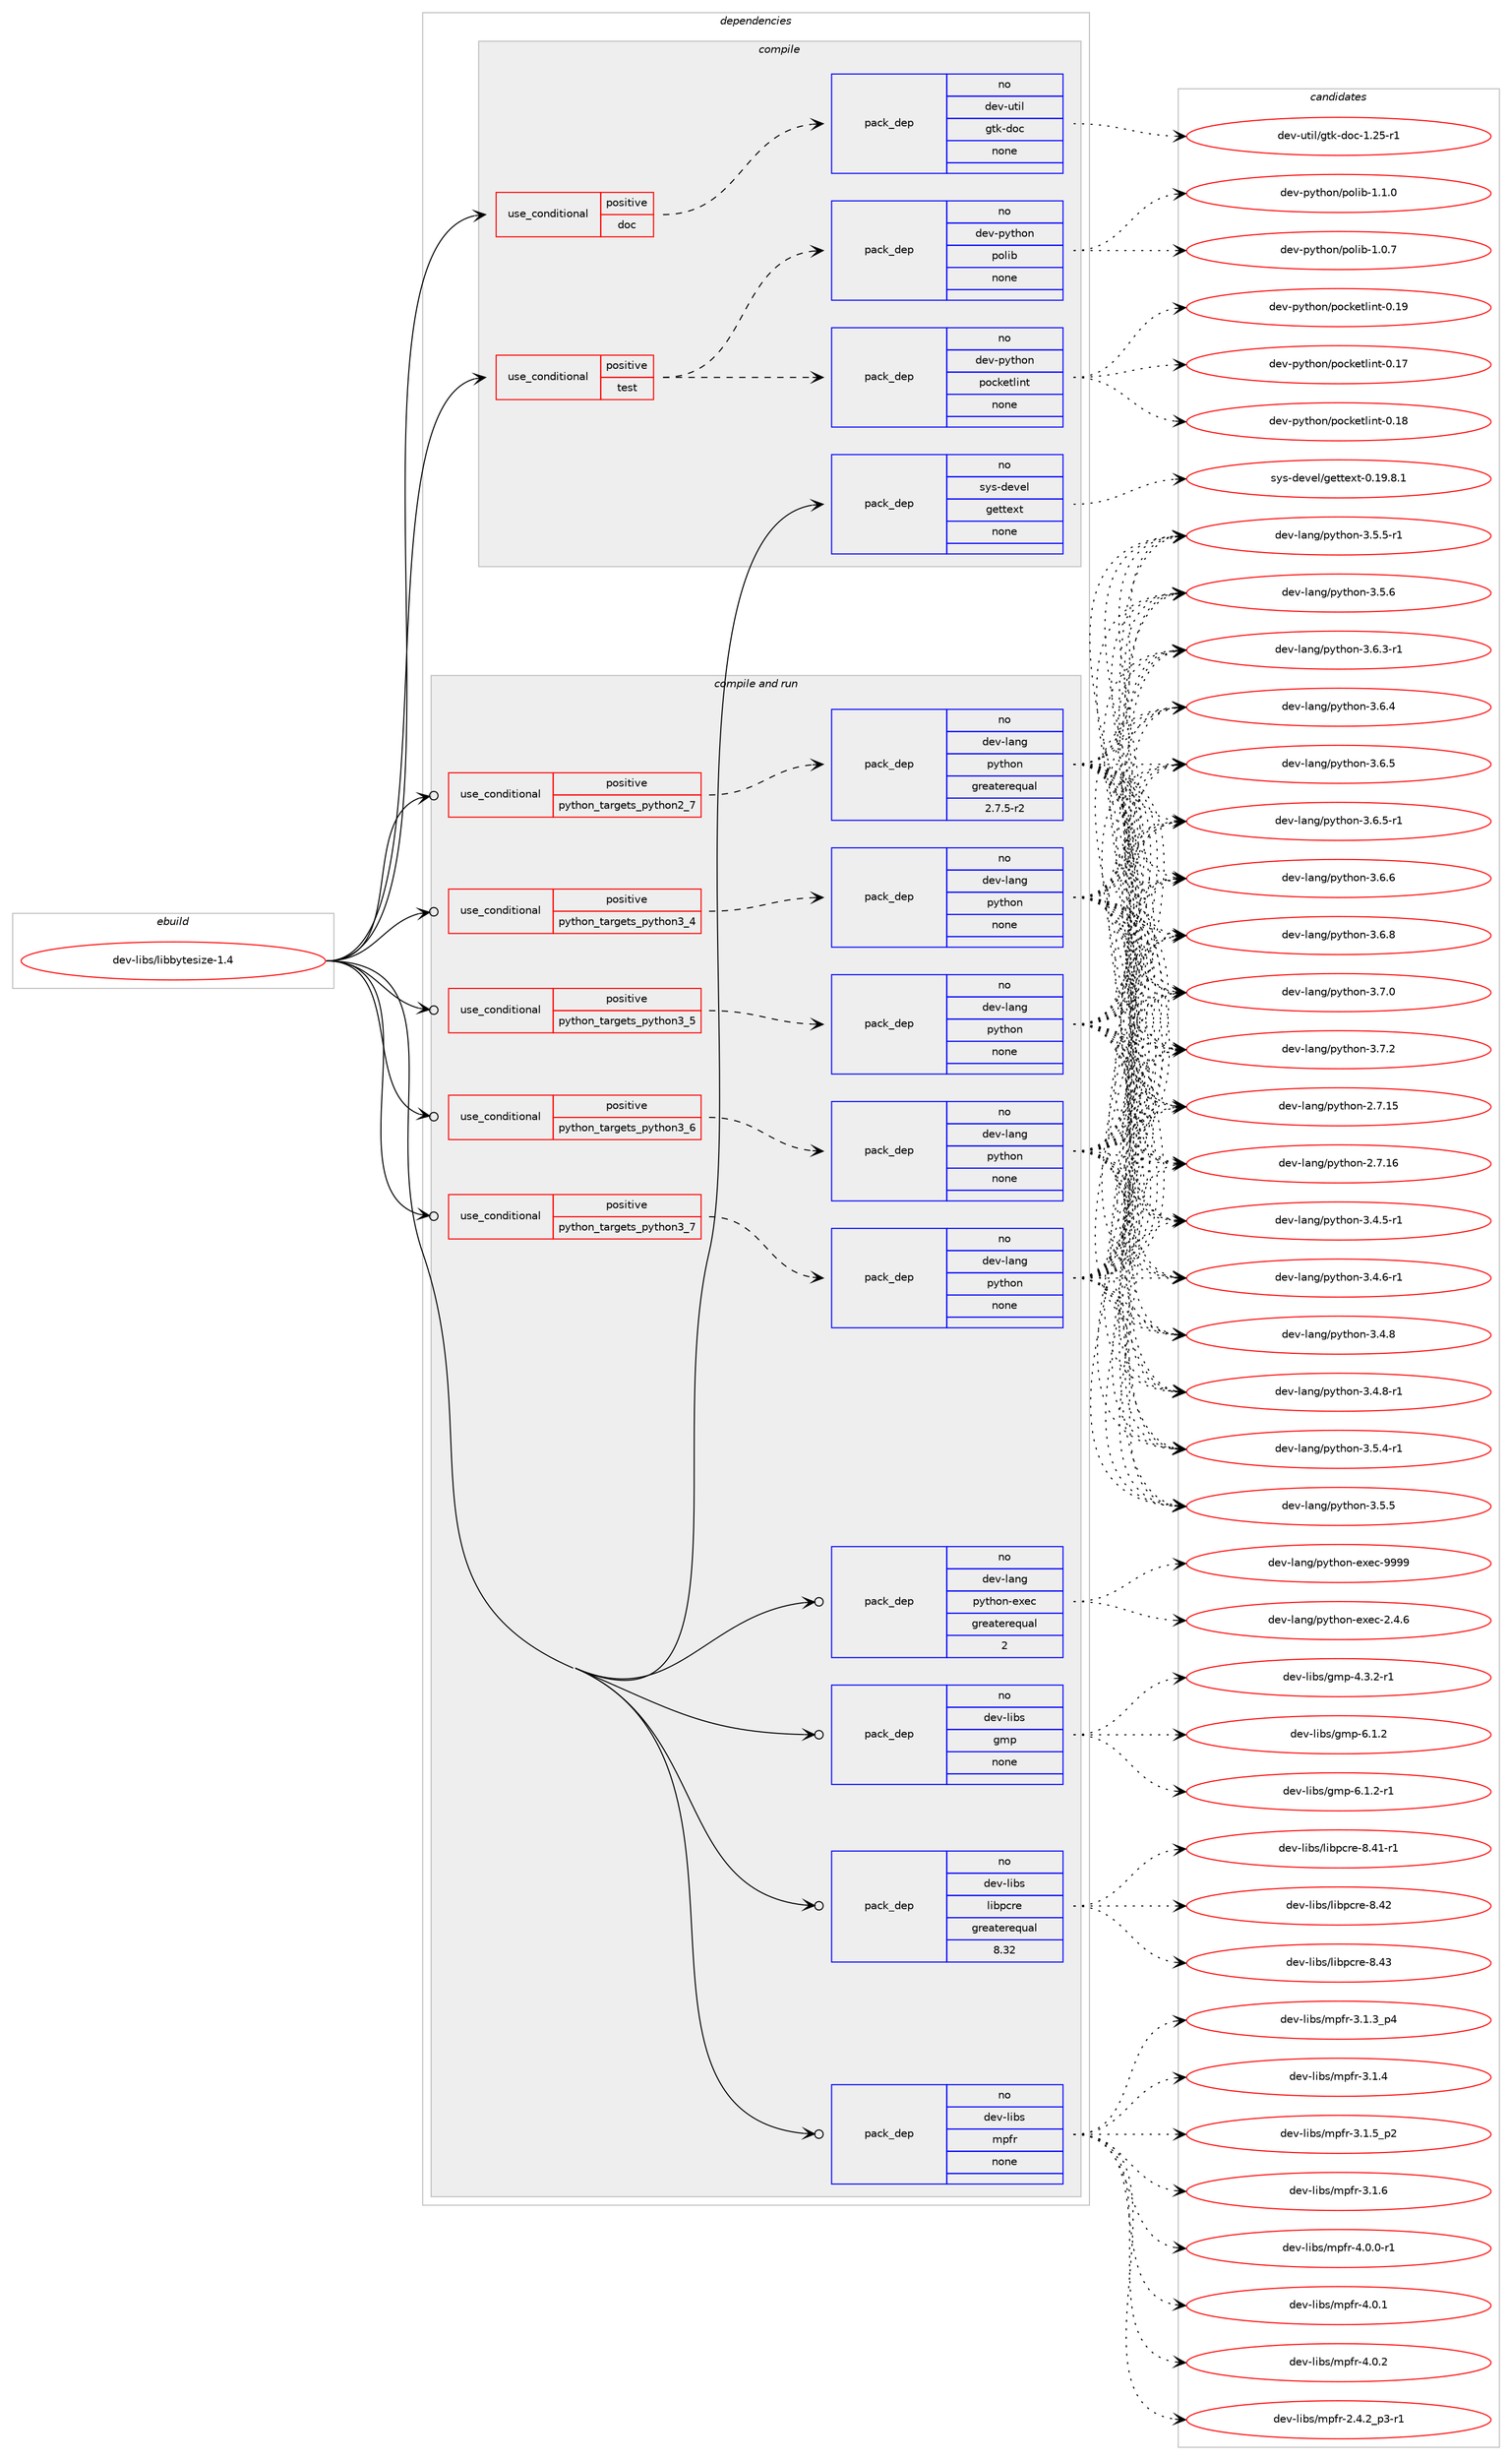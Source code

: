 digraph prolog {

# *************
# Graph options
# *************

newrank=true;
concentrate=true;
compound=true;
graph [rankdir=LR,fontname=Helvetica,fontsize=10,ranksep=1.5];#, ranksep=2.5, nodesep=0.2];
edge  [arrowhead=vee];
node  [fontname=Helvetica,fontsize=10];

# **********
# The ebuild
# **********

subgraph cluster_leftcol {
color=gray;
rank=same;
label=<<i>ebuild</i>>;
id [label="dev-libs/libbytesize-1.4", color=red, width=4, href="../dev-libs/libbytesize-1.4.svg"];
}

# ****************
# The dependencies
# ****************

subgraph cluster_midcol {
color=gray;
label=<<i>dependencies</i>>;
subgraph cluster_compile {
fillcolor="#eeeeee";
style=filled;
label=<<i>compile</i>>;
subgraph cond365844 {
dependency1367023 [label=<<TABLE BORDER="0" CELLBORDER="1" CELLSPACING="0" CELLPADDING="4"><TR><TD ROWSPAN="3" CELLPADDING="10">use_conditional</TD></TR><TR><TD>positive</TD></TR><TR><TD>doc</TD></TR></TABLE>>, shape=none, color=red];
subgraph pack978417 {
dependency1367024 [label=<<TABLE BORDER="0" CELLBORDER="1" CELLSPACING="0" CELLPADDING="4" WIDTH="220"><TR><TD ROWSPAN="6" CELLPADDING="30">pack_dep</TD></TR><TR><TD WIDTH="110">no</TD></TR><TR><TD>dev-util</TD></TR><TR><TD>gtk-doc</TD></TR><TR><TD>none</TD></TR><TR><TD></TD></TR></TABLE>>, shape=none, color=blue];
}
dependency1367023:e -> dependency1367024:w [weight=20,style="dashed",arrowhead="vee"];
}
id:e -> dependency1367023:w [weight=20,style="solid",arrowhead="vee"];
subgraph cond365845 {
dependency1367025 [label=<<TABLE BORDER="0" CELLBORDER="1" CELLSPACING="0" CELLPADDING="4"><TR><TD ROWSPAN="3" CELLPADDING="10">use_conditional</TD></TR><TR><TD>positive</TD></TR><TR><TD>test</TD></TR></TABLE>>, shape=none, color=red];
subgraph pack978418 {
dependency1367026 [label=<<TABLE BORDER="0" CELLBORDER="1" CELLSPACING="0" CELLPADDING="4" WIDTH="220"><TR><TD ROWSPAN="6" CELLPADDING="30">pack_dep</TD></TR><TR><TD WIDTH="110">no</TD></TR><TR><TD>dev-python</TD></TR><TR><TD>pocketlint</TD></TR><TR><TD>none</TD></TR><TR><TD></TD></TR></TABLE>>, shape=none, color=blue];
}
dependency1367025:e -> dependency1367026:w [weight=20,style="dashed",arrowhead="vee"];
subgraph pack978419 {
dependency1367027 [label=<<TABLE BORDER="0" CELLBORDER="1" CELLSPACING="0" CELLPADDING="4" WIDTH="220"><TR><TD ROWSPAN="6" CELLPADDING="30">pack_dep</TD></TR><TR><TD WIDTH="110">no</TD></TR><TR><TD>dev-python</TD></TR><TR><TD>polib</TD></TR><TR><TD>none</TD></TR><TR><TD></TD></TR></TABLE>>, shape=none, color=blue];
}
dependency1367025:e -> dependency1367027:w [weight=20,style="dashed",arrowhead="vee"];
}
id:e -> dependency1367025:w [weight=20,style="solid",arrowhead="vee"];
subgraph pack978420 {
dependency1367028 [label=<<TABLE BORDER="0" CELLBORDER="1" CELLSPACING="0" CELLPADDING="4" WIDTH="220"><TR><TD ROWSPAN="6" CELLPADDING="30">pack_dep</TD></TR><TR><TD WIDTH="110">no</TD></TR><TR><TD>sys-devel</TD></TR><TR><TD>gettext</TD></TR><TR><TD>none</TD></TR><TR><TD></TD></TR></TABLE>>, shape=none, color=blue];
}
id:e -> dependency1367028:w [weight=20,style="solid",arrowhead="vee"];
}
subgraph cluster_compileandrun {
fillcolor="#eeeeee";
style=filled;
label=<<i>compile and run</i>>;
subgraph cond365846 {
dependency1367029 [label=<<TABLE BORDER="0" CELLBORDER="1" CELLSPACING="0" CELLPADDING="4"><TR><TD ROWSPAN="3" CELLPADDING="10">use_conditional</TD></TR><TR><TD>positive</TD></TR><TR><TD>python_targets_python2_7</TD></TR></TABLE>>, shape=none, color=red];
subgraph pack978421 {
dependency1367030 [label=<<TABLE BORDER="0" CELLBORDER="1" CELLSPACING="0" CELLPADDING="4" WIDTH="220"><TR><TD ROWSPAN="6" CELLPADDING="30">pack_dep</TD></TR><TR><TD WIDTH="110">no</TD></TR><TR><TD>dev-lang</TD></TR><TR><TD>python</TD></TR><TR><TD>greaterequal</TD></TR><TR><TD>2.7.5-r2</TD></TR></TABLE>>, shape=none, color=blue];
}
dependency1367029:e -> dependency1367030:w [weight=20,style="dashed",arrowhead="vee"];
}
id:e -> dependency1367029:w [weight=20,style="solid",arrowhead="odotvee"];
subgraph cond365847 {
dependency1367031 [label=<<TABLE BORDER="0" CELLBORDER="1" CELLSPACING="0" CELLPADDING="4"><TR><TD ROWSPAN="3" CELLPADDING="10">use_conditional</TD></TR><TR><TD>positive</TD></TR><TR><TD>python_targets_python3_4</TD></TR></TABLE>>, shape=none, color=red];
subgraph pack978422 {
dependency1367032 [label=<<TABLE BORDER="0" CELLBORDER="1" CELLSPACING="0" CELLPADDING="4" WIDTH="220"><TR><TD ROWSPAN="6" CELLPADDING="30">pack_dep</TD></TR><TR><TD WIDTH="110">no</TD></TR><TR><TD>dev-lang</TD></TR><TR><TD>python</TD></TR><TR><TD>none</TD></TR><TR><TD></TD></TR></TABLE>>, shape=none, color=blue];
}
dependency1367031:e -> dependency1367032:w [weight=20,style="dashed",arrowhead="vee"];
}
id:e -> dependency1367031:w [weight=20,style="solid",arrowhead="odotvee"];
subgraph cond365848 {
dependency1367033 [label=<<TABLE BORDER="0" CELLBORDER="1" CELLSPACING="0" CELLPADDING="4"><TR><TD ROWSPAN="3" CELLPADDING="10">use_conditional</TD></TR><TR><TD>positive</TD></TR><TR><TD>python_targets_python3_5</TD></TR></TABLE>>, shape=none, color=red];
subgraph pack978423 {
dependency1367034 [label=<<TABLE BORDER="0" CELLBORDER="1" CELLSPACING="0" CELLPADDING="4" WIDTH="220"><TR><TD ROWSPAN="6" CELLPADDING="30">pack_dep</TD></TR><TR><TD WIDTH="110">no</TD></TR><TR><TD>dev-lang</TD></TR><TR><TD>python</TD></TR><TR><TD>none</TD></TR><TR><TD></TD></TR></TABLE>>, shape=none, color=blue];
}
dependency1367033:e -> dependency1367034:w [weight=20,style="dashed",arrowhead="vee"];
}
id:e -> dependency1367033:w [weight=20,style="solid",arrowhead="odotvee"];
subgraph cond365849 {
dependency1367035 [label=<<TABLE BORDER="0" CELLBORDER="1" CELLSPACING="0" CELLPADDING="4"><TR><TD ROWSPAN="3" CELLPADDING="10">use_conditional</TD></TR><TR><TD>positive</TD></TR><TR><TD>python_targets_python3_6</TD></TR></TABLE>>, shape=none, color=red];
subgraph pack978424 {
dependency1367036 [label=<<TABLE BORDER="0" CELLBORDER="1" CELLSPACING="0" CELLPADDING="4" WIDTH="220"><TR><TD ROWSPAN="6" CELLPADDING="30">pack_dep</TD></TR><TR><TD WIDTH="110">no</TD></TR><TR><TD>dev-lang</TD></TR><TR><TD>python</TD></TR><TR><TD>none</TD></TR><TR><TD></TD></TR></TABLE>>, shape=none, color=blue];
}
dependency1367035:e -> dependency1367036:w [weight=20,style="dashed",arrowhead="vee"];
}
id:e -> dependency1367035:w [weight=20,style="solid",arrowhead="odotvee"];
subgraph cond365850 {
dependency1367037 [label=<<TABLE BORDER="0" CELLBORDER="1" CELLSPACING="0" CELLPADDING="4"><TR><TD ROWSPAN="3" CELLPADDING="10">use_conditional</TD></TR><TR><TD>positive</TD></TR><TR><TD>python_targets_python3_7</TD></TR></TABLE>>, shape=none, color=red];
subgraph pack978425 {
dependency1367038 [label=<<TABLE BORDER="0" CELLBORDER="1" CELLSPACING="0" CELLPADDING="4" WIDTH="220"><TR><TD ROWSPAN="6" CELLPADDING="30">pack_dep</TD></TR><TR><TD WIDTH="110">no</TD></TR><TR><TD>dev-lang</TD></TR><TR><TD>python</TD></TR><TR><TD>none</TD></TR><TR><TD></TD></TR></TABLE>>, shape=none, color=blue];
}
dependency1367037:e -> dependency1367038:w [weight=20,style="dashed",arrowhead="vee"];
}
id:e -> dependency1367037:w [weight=20,style="solid",arrowhead="odotvee"];
subgraph pack978426 {
dependency1367039 [label=<<TABLE BORDER="0" CELLBORDER="1" CELLSPACING="0" CELLPADDING="4" WIDTH="220"><TR><TD ROWSPAN="6" CELLPADDING="30">pack_dep</TD></TR><TR><TD WIDTH="110">no</TD></TR><TR><TD>dev-lang</TD></TR><TR><TD>python-exec</TD></TR><TR><TD>greaterequal</TD></TR><TR><TD>2</TD></TR></TABLE>>, shape=none, color=blue];
}
id:e -> dependency1367039:w [weight=20,style="solid",arrowhead="odotvee"];
subgraph pack978427 {
dependency1367040 [label=<<TABLE BORDER="0" CELLBORDER="1" CELLSPACING="0" CELLPADDING="4" WIDTH="220"><TR><TD ROWSPAN="6" CELLPADDING="30">pack_dep</TD></TR><TR><TD WIDTH="110">no</TD></TR><TR><TD>dev-libs</TD></TR><TR><TD>gmp</TD></TR><TR><TD>none</TD></TR><TR><TD></TD></TR></TABLE>>, shape=none, color=blue];
}
id:e -> dependency1367040:w [weight=20,style="solid",arrowhead="odotvee"];
subgraph pack978428 {
dependency1367041 [label=<<TABLE BORDER="0" CELLBORDER="1" CELLSPACING="0" CELLPADDING="4" WIDTH="220"><TR><TD ROWSPAN="6" CELLPADDING="30">pack_dep</TD></TR><TR><TD WIDTH="110">no</TD></TR><TR><TD>dev-libs</TD></TR><TR><TD>libpcre</TD></TR><TR><TD>greaterequal</TD></TR><TR><TD>8.32</TD></TR></TABLE>>, shape=none, color=blue];
}
id:e -> dependency1367041:w [weight=20,style="solid",arrowhead="odotvee"];
subgraph pack978429 {
dependency1367042 [label=<<TABLE BORDER="0" CELLBORDER="1" CELLSPACING="0" CELLPADDING="4" WIDTH="220"><TR><TD ROWSPAN="6" CELLPADDING="30">pack_dep</TD></TR><TR><TD WIDTH="110">no</TD></TR><TR><TD>dev-libs</TD></TR><TR><TD>mpfr</TD></TR><TR><TD>none</TD></TR><TR><TD></TD></TR></TABLE>>, shape=none, color=blue];
}
id:e -> dependency1367042:w [weight=20,style="solid",arrowhead="odotvee"];
}
subgraph cluster_run {
fillcolor="#eeeeee";
style=filled;
label=<<i>run</i>>;
}
}

# **************
# The candidates
# **************

subgraph cluster_choices {
rank=same;
color=gray;
label=<<i>candidates</i>>;

subgraph choice978417 {
color=black;
nodesep=1;
choice1001011184511711610510847103116107451001119945494650534511449 [label="dev-util/gtk-doc-1.25-r1", color=red, width=4,href="../dev-util/gtk-doc-1.25-r1.svg"];
dependency1367024:e -> choice1001011184511711610510847103116107451001119945494650534511449:w [style=dotted,weight="100"];
}
subgraph choice978418 {
color=black;
nodesep=1;
choice1001011184511212111610411111047112111991071011161081051101164548464955 [label="dev-python/pocketlint-0.17", color=red, width=4,href="../dev-python/pocketlint-0.17.svg"];
choice1001011184511212111610411111047112111991071011161081051101164548464956 [label="dev-python/pocketlint-0.18", color=red, width=4,href="../dev-python/pocketlint-0.18.svg"];
choice1001011184511212111610411111047112111991071011161081051101164548464957 [label="dev-python/pocketlint-0.19", color=red, width=4,href="../dev-python/pocketlint-0.19.svg"];
dependency1367026:e -> choice1001011184511212111610411111047112111991071011161081051101164548464955:w [style=dotted,weight="100"];
dependency1367026:e -> choice1001011184511212111610411111047112111991071011161081051101164548464956:w [style=dotted,weight="100"];
dependency1367026:e -> choice1001011184511212111610411111047112111991071011161081051101164548464957:w [style=dotted,weight="100"];
}
subgraph choice978419 {
color=black;
nodesep=1;
choice100101118451121211161041111104711211110810598454946484655 [label="dev-python/polib-1.0.7", color=red, width=4,href="../dev-python/polib-1.0.7.svg"];
choice100101118451121211161041111104711211110810598454946494648 [label="dev-python/polib-1.1.0", color=red, width=4,href="../dev-python/polib-1.1.0.svg"];
dependency1367027:e -> choice100101118451121211161041111104711211110810598454946484655:w [style=dotted,weight="100"];
dependency1367027:e -> choice100101118451121211161041111104711211110810598454946494648:w [style=dotted,weight="100"];
}
subgraph choice978420 {
color=black;
nodesep=1;
choice1151211154510010111810110847103101116116101120116454846495746564649 [label="sys-devel/gettext-0.19.8.1", color=red, width=4,href="../sys-devel/gettext-0.19.8.1.svg"];
dependency1367028:e -> choice1151211154510010111810110847103101116116101120116454846495746564649:w [style=dotted,weight="100"];
}
subgraph choice978421 {
color=black;
nodesep=1;
choice10010111845108971101034711212111610411111045504655464953 [label="dev-lang/python-2.7.15", color=red, width=4,href="../dev-lang/python-2.7.15.svg"];
choice10010111845108971101034711212111610411111045504655464954 [label="dev-lang/python-2.7.16", color=red, width=4,href="../dev-lang/python-2.7.16.svg"];
choice1001011184510897110103471121211161041111104551465246534511449 [label="dev-lang/python-3.4.5-r1", color=red, width=4,href="../dev-lang/python-3.4.5-r1.svg"];
choice1001011184510897110103471121211161041111104551465246544511449 [label="dev-lang/python-3.4.6-r1", color=red, width=4,href="../dev-lang/python-3.4.6-r1.svg"];
choice100101118451089711010347112121116104111110455146524656 [label="dev-lang/python-3.4.8", color=red, width=4,href="../dev-lang/python-3.4.8.svg"];
choice1001011184510897110103471121211161041111104551465246564511449 [label="dev-lang/python-3.4.8-r1", color=red, width=4,href="../dev-lang/python-3.4.8-r1.svg"];
choice1001011184510897110103471121211161041111104551465346524511449 [label="dev-lang/python-3.5.4-r1", color=red, width=4,href="../dev-lang/python-3.5.4-r1.svg"];
choice100101118451089711010347112121116104111110455146534653 [label="dev-lang/python-3.5.5", color=red, width=4,href="../dev-lang/python-3.5.5.svg"];
choice1001011184510897110103471121211161041111104551465346534511449 [label="dev-lang/python-3.5.5-r1", color=red, width=4,href="../dev-lang/python-3.5.5-r1.svg"];
choice100101118451089711010347112121116104111110455146534654 [label="dev-lang/python-3.5.6", color=red, width=4,href="../dev-lang/python-3.5.6.svg"];
choice1001011184510897110103471121211161041111104551465446514511449 [label="dev-lang/python-3.6.3-r1", color=red, width=4,href="../dev-lang/python-3.6.3-r1.svg"];
choice100101118451089711010347112121116104111110455146544652 [label="dev-lang/python-3.6.4", color=red, width=4,href="../dev-lang/python-3.6.4.svg"];
choice100101118451089711010347112121116104111110455146544653 [label="dev-lang/python-3.6.5", color=red, width=4,href="../dev-lang/python-3.6.5.svg"];
choice1001011184510897110103471121211161041111104551465446534511449 [label="dev-lang/python-3.6.5-r1", color=red, width=4,href="../dev-lang/python-3.6.5-r1.svg"];
choice100101118451089711010347112121116104111110455146544654 [label="dev-lang/python-3.6.6", color=red, width=4,href="../dev-lang/python-3.6.6.svg"];
choice100101118451089711010347112121116104111110455146544656 [label="dev-lang/python-3.6.8", color=red, width=4,href="../dev-lang/python-3.6.8.svg"];
choice100101118451089711010347112121116104111110455146554648 [label="dev-lang/python-3.7.0", color=red, width=4,href="../dev-lang/python-3.7.0.svg"];
choice100101118451089711010347112121116104111110455146554650 [label="dev-lang/python-3.7.2", color=red, width=4,href="../dev-lang/python-3.7.2.svg"];
dependency1367030:e -> choice10010111845108971101034711212111610411111045504655464953:w [style=dotted,weight="100"];
dependency1367030:e -> choice10010111845108971101034711212111610411111045504655464954:w [style=dotted,weight="100"];
dependency1367030:e -> choice1001011184510897110103471121211161041111104551465246534511449:w [style=dotted,weight="100"];
dependency1367030:e -> choice1001011184510897110103471121211161041111104551465246544511449:w [style=dotted,weight="100"];
dependency1367030:e -> choice100101118451089711010347112121116104111110455146524656:w [style=dotted,weight="100"];
dependency1367030:e -> choice1001011184510897110103471121211161041111104551465246564511449:w [style=dotted,weight="100"];
dependency1367030:e -> choice1001011184510897110103471121211161041111104551465346524511449:w [style=dotted,weight="100"];
dependency1367030:e -> choice100101118451089711010347112121116104111110455146534653:w [style=dotted,weight="100"];
dependency1367030:e -> choice1001011184510897110103471121211161041111104551465346534511449:w [style=dotted,weight="100"];
dependency1367030:e -> choice100101118451089711010347112121116104111110455146534654:w [style=dotted,weight="100"];
dependency1367030:e -> choice1001011184510897110103471121211161041111104551465446514511449:w [style=dotted,weight="100"];
dependency1367030:e -> choice100101118451089711010347112121116104111110455146544652:w [style=dotted,weight="100"];
dependency1367030:e -> choice100101118451089711010347112121116104111110455146544653:w [style=dotted,weight="100"];
dependency1367030:e -> choice1001011184510897110103471121211161041111104551465446534511449:w [style=dotted,weight="100"];
dependency1367030:e -> choice100101118451089711010347112121116104111110455146544654:w [style=dotted,weight="100"];
dependency1367030:e -> choice100101118451089711010347112121116104111110455146544656:w [style=dotted,weight="100"];
dependency1367030:e -> choice100101118451089711010347112121116104111110455146554648:w [style=dotted,weight="100"];
dependency1367030:e -> choice100101118451089711010347112121116104111110455146554650:w [style=dotted,weight="100"];
}
subgraph choice978422 {
color=black;
nodesep=1;
choice10010111845108971101034711212111610411111045504655464953 [label="dev-lang/python-2.7.15", color=red, width=4,href="../dev-lang/python-2.7.15.svg"];
choice10010111845108971101034711212111610411111045504655464954 [label="dev-lang/python-2.7.16", color=red, width=4,href="../dev-lang/python-2.7.16.svg"];
choice1001011184510897110103471121211161041111104551465246534511449 [label="dev-lang/python-3.4.5-r1", color=red, width=4,href="../dev-lang/python-3.4.5-r1.svg"];
choice1001011184510897110103471121211161041111104551465246544511449 [label="dev-lang/python-3.4.6-r1", color=red, width=4,href="../dev-lang/python-3.4.6-r1.svg"];
choice100101118451089711010347112121116104111110455146524656 [label="dev-lang/python-3.4.8", color=red, width=4,href="../dev-lang/python-3.4.8.svg"];
choice1001011184510897110103471121211161041111104551465246564511449 [label="dev-lang/python-3.4.8-r1", color=red, width=4,href="../dev-lang/python-3.4.8-r1.svg"];
choice1001011184510897110103471121211161041111104551465346524511449 [label="dev-lang/python-3.5.4-r1", color=red, width=4,href="../dev-lang/python-3.5.4-r1.svg"];
choice100101118451089711010347112121116104111110455146534653 [label="dev-lang/python-3.5.5", color=red, width=4,href="../dev-lang/python-3.5.5.svg"];
choice1001011184510897110103471121211161041111104551465346534511449 [label="dev-lang/python-3.5.5-r1", color=red, width=4,href="../dev-lang/python-3.5.5-r1.svg"];
choice100101118451089711010347112121116104111110455146534654 [label="dev-lang/python-3.5.6", color=red, width=4,href="../dev-lang/python-3.5.6.svg"];
choice1001011184510897110103471121211161041111104551465446514511449 [label="dev-lang/python-3.6.3-r1", color=red, width=4,href="../dev-lang/python-3.6.3-r1.svg"];
choice100101118451089711010347112121116104111110455146544652 [label="dev-lang/python-3.6.4", color=red, width=4,href="../dev-lang/python-3.6.4.svg"];
choice100101118451089711010347112121116104111110455146544653 [label="dev-lang/python-3.6.5", color=red, width=4,href="../dev-lang/python-3.6.5.svg"];
choice1001011184510897110103471121211161041111104551465446534511449 [label="dev-lang/python-3.6.5-r1", color=red, width=4,href="../dev-lang/python-3.6.5-r1.svg"];
choice100101118451089711010347112121116104111110455146544654 [label="dev-lang/python-3.6.6", color=red, width=4,href="../dev-lang/python-3.6.6.svg"];
choice100101118451089711010347112121116104111110455146544656 [label="dev-lang/python-3.6.8", color=red, width=4,href="../dev-lang/python-3.6.8.svg"];
choice100101118451089711010347112121116104111110455146554648 [label="dev-lang/python-3.7.0", color=red, width=4,href="../dev-lang/python-3.7.0.svg"];
choice100101118451089711010347112121116104111110455146554650 [label="dev-lang/python-3.7.2", color=red, width=4,href="../dev-lang/python-3.7.2.svg"];
dependency1367032:e -> choice10010111845108971101034711212111610411111045504655464953:w [style=dotted,weight="100"];
dependency1367032:e -> choice10010111845108971101034711212111610411111045504655464954:w [style=dotted,weight="100"];
dependency1367032:e -> choice1001011184510897110103471121211161041111104551465246534511449:w [style=dotted,weight="100"];
dependency1367032:e -> choice1001011184510897110103471121211161041111104551465246544511449:w [style=dotted,weight="100"];
dependency1367032:e -> choice100101118451089711010347112121116104111110455146524656:w [style=dotted,weight="100"];
dependency1367032:e -> choice1001011184510897110103471121211161041111104551465246564511449:w [style=dotted,weight="100"];
dependency1367032:e -> choice1001011184510897110103471121211161041111104551465346524511449:w [style=dotted,weight="100"];
dependency1367032:e -> choice100101118451089711010347112121116104111110455146534653:w [style=dotted,weight="100"];
dependency1367032:e -> choice1001011184510897110103471121211161041111104551465346534511449:w [style=dotted,weight="100"];
dependency1367032:e -> choice100101118451089711010347112121116104111110455146534654:w [style=dotted,weight="100"];
dependency1367032:e -> choice1001011184510897110103471121211161041111104551465446514511449:w [style=dotted,weight="100"];
dependency1367032:e -> choice100101118451089711010347112121116104111110455146544652:w [style=dotted,weight="100"];
dependency1367032:e -> choice100101118451089711010347112121116104111110455146544653:w [style=dotted,weight="100"];
dependency1367032:e -> choice1001011184510897110103471121211161041111104551465446534511449:w [style=dotted,weight="100"];
dependency1367032:e -> choice100101118451089711010347112121116104111110455146544654:w [style=dotted,weight="100"];
dependency1367032:e -> choice100101118451089711010347112121116104111110455146544656:w [style=dotted,weight="100"];
dependency1367032:e -> choice100101118451089711010347112121116104111110455146554648:w [style=dotted,weight="100"];
dependency1367032:e -> choice100101118451089711010347112121116104111110455146554650:w [style=dotted,weight="100"];
}
subgraph choice978423 {
color=black;
nodesep=1;
choice10010111845108971101034711212111610411111045504655464953 [label="dev-lang/python-2.7.15", color=red, width=4,href="../dev-lang/python-2.7.15.svg"];
choice10010111845108971101034711212111610411111045504655464954 [label="dev-lang/python-2.7.16", color=red, width=4,href="../dev-lang/python-2.7.16.svg"];
choice1001011184510897110103471121211161041111104551465246534511449 [label="dev-lang/python-3.4.5-r1", color=red, width=4,href="../dev-lang/python-3.4.5-r1.svg"];
choice1001011184510897110103471121211161041111104551465246544511449 [label="dev-lang/python-3.4.6-r1", color=red, width=4,href="../dev-lang/python-3.4.6-r1.svg"];
choice100101118451089711010347112121116104111110455146524656 [label="dev-lang/python-3.4.8", color=red, width=4,href="../dev-lang/python-3.4.8.svg"];
choice1001011184510897110103471121211161041111104551465246564511449 [label="dev-lang/python-3.4.8-r1", color=red, width=4,href="../dev-lang/python-3.4.8-r1.svg"];
choice1001011184510897110103471121211161041111104551465346524511449 [label="dev-lang/python-3.5.4-r1", color=red, width=4,href="../dev-lang/python-3.5.4-r1.svg"];
choice100101118451089711010347112121116104111110455146534653 [label="dev-lang/python-3.5.5", color=red, width=4,href="../dev-lang/python-3.5.5.svg"];
choice1001011184510897110103471121211161041111104551465346534511449 [label="dev-lang/python-3.5.5-r1", color=red, width=4,href="../dev-lang/python-3.5.5-r1.svg"];
choice100101118451089711010347112121116104111110455146534654 [label="dev-lang/python-3.5.6", color=red, width=4,href="../dev-lang/python-3.5.6.svg"];
choice1001011184510897110103471121211161041111104551465446514511449 [label="dev-lang/python-3.6.3-r1", color=red, width=4,href="../dev-lang/python-3.6.3-r1.svg"];
choice100101118451089711010347112121116104111110455146544652 [label="dev-lang/python-3.6.4", color=red, width=4,href="../dev-lang/python-3.6.4.svg"];
choice100101118451089711010347112121116104111110455146544653 [label="dev-lang/python-3.6.5", color=red, width=4,href="../dev-lang/python-3.6.5.svg"];
choice1001011184510897110103471121211161041111104551465446534511449 [label="dev-lang/python-3.6.5-r1", color=red, width=4,href="../dev-lang/python-3.6.5-r1.svg"];
choice100101118451089711010347112121116104111110455146544654 [label="dev-lang/python-3.6.6", color=red, width=4,href="../dev-lang/python-3.6.6.svg"];
choice100101118451089711010347112121116104111110455146544656 [label="dev-lang/python-3.6.8", color=red, width=4,href="../dev-lang/python-3.6.8.svg"];
choice100101118451089711010347112121116104111110455146554648 [label="dev-lang/python-3.7.0", color=red, width=4,href="../dev-lang/python-3.7.0.svg"];
choice100101118451089711010347112121116104111110455146554650 [label="dev-lang/python-3.7.2", color=red, width=4,href="../dev-lang/python-3.7.2.svg"];
dependency1367034:e -> choice10010111845108971101034711212111610411111045504655464953:w [style=dotted,weight="100"];
dependency1367034:e -> choice10010111845108971101034711212111610411111045504655464954:w [style=dotted,weight="100"];
dependency1367034:e -> choice1001011184510897110103471121211161041111104551465246534511449:w [style=dotted,weight="100"];
dependency1367034:e -> choice1001011184510897110103471121211161041111104551465246544511449:w [style=dotted,weight="100"];
dependency1367034:e -> choice100101118451089711010347112121116104111110455146524656:w [style=dotted,weight="100"];
dependency1367034:e -> choice1001011184510897110103471121211161041111104551465246564511449:w [style=dotted,weight="100"];
dependency1367034:e -> choice1001011184510897110103471121211161041111104551465346524511449:w [style=dotted,weight="100"];
dependency1367034:e -> choice100101118451089711010347112121116104111110455146534653:w [style=dotted,weight="100"];
dependency1367034:e -> choice1001011184510897110103471121211161041111104551465346534511449:w [style=dotted,weight="100"];
dependency1367034:e -> choice100101118451089711010347112121116104111110455146534654:w [style=dotted,weight="100"];
dependency1367034:e -> choice1001011184510897110103471121211161041111104551465446514511449:w [style=dotted,weight="100"];
dependency1367034:e -> choice100101118451089711010347112121116104111110455146544652:w [style=dotted,weight="100"];
dependency1367034:e -> choice100101118451089711010347112121116104111110455146544653:w [style=dotted,weight="100"];
dependency1367034:e -> choice1001011184510897110103471121211161041111104551465446534511449:w [style=dotted,weight="100"];
dependency1367034:e -> choice100101118451089711010347112121116104111110455146544654:w [style=dotted,weight="100"];
dependency1367034:e -> choice100101118451089711010347112121116104111110455146544656:w [style=dotted,weight="100"];
dependency1367034:e -> choice100101118451089711010347112121116104111110455146554648:w [style=dotted,weight="100"];
dependency1367034:e -> choice100101118451089711010347112121116104111110455146554650:w [style=dotted,weight="100"];
}
subgraph choice978424 {
color=black;
nodesep=1;
choice10010111845108971101034711212111610411111045504655464953 [label="dev-lang/python-2.7.15", color=red, width=4,href="../dev-lang/python-2.7.15.svg"];
choice10010111845108971101034711212111610411111045504655464954 [label="dev-lang/python-2.7.16", color=red, width=4,href="../dev-lang/python-2.7.16.svg"];
choice1001011184510897110103471121211161041111104551465246534511449 [label="dev-lang/python-3.4.5-r1", color=red, width=4,href="../dev-lang/python-3.4.5-r1.svg"];
choice1001011184510897110103471121211161041111104551465246544511449 [label="dev-lang/python-3.4.6-r1", color=red, width=4,href="../dev-lang/python-3.4.6-r1.svg"];
choice100101118451089711010347112121116104111110455146524656 [label="dev-lang/python-3.4.8", color=red, width=4,href="../dev-lang/python-3.4.8.svg"];
choice1001011184510897110103471121211161041111104551465246564511449 [label="dev-lang/python-3.4.8-r1", color=red, width=4,href="../dev-lang/python-3.4.8-r1.svg"];
choice1001011184510897110103471121211161041111104551465346524511449 [label="dev-lang/python-3.5.4-r1", color=red, width=4,href="../dev-lang/python-3.5.4-r1.svg"];
choice100101118451089711010347112121116104111110455146534653 [label="dev-lang/python-3.5.5", color=red, width=4,href="../dev-lang/python-3.5.5.svg"];
choice1001011184510897110103471121211161041111104551465346534511449 [label="dev-lang/python-3.5.5-r1", color=red, width=4,href="../dev-lang/python-3.5.5-r1.svg"];
choice100101118451089711010347112121116104111110455146534654 [label="dev-lang/python-3.5.6", color=red, width=4,href="../dev-lang/python-3.5.6.svg"];
choice1001011184510897110103471121211161041111104551465446514511449 [label="dev-lang/python-3.6.3-r1", color=red, width=4,href="../dev-lang/python-3.6.3-r1.svg"];
choice100101118451089711010347112121116104111110455146544652 [label="dev-lang/python-3.6.4", color=red, width=4,href="../dev-lang/python-3.6.4.svg"];
choice100101118451089711010347112121116104111110455146544653 [label="dev-lang/python-3.6.5", color=red, width=4,href="../dev-lang/python-3.6.5.svg"];
choice1001011184510897110103471121211161041111104551465446534511449 [label="dev-lang/python-3.6.5-r1", color=red, width=4,href="../dev-lang/python-3.6.5-r1.svg"];
choice100101118451089711010347112121116104111110455146544654 [label="dev-lang/python-3.6.6", color=red, width=4,href="../dev-lang/python-3.6.6.svg"];
choice100101118451089711010347112121116104111110455146544656 [label="dev-lang/python-3.6.8", color=red, width=4,href="../dev-lang/python-3.6.8.svg"];
choice100101118451089711010347112121116104111110455146554648 [label="dev-lang/python-3.7.0", color=red, width=4,href="../dev-lang/python-3.7.0.svg"];
choice100101118451089711010347112121116104111110455146554650 [label="dev-lang/python-3.7.2", color=red, width=4,href="../dev-lang/python-3.7.2.svg"];
dependency1367036:e -> choice10010111845108971101034711212111610411111045504655464953:w [style=dotted,weight="100"];
dependency1367036:e -> choice10010111845108971101034711212111610411111045504655464954:w [style=dotted,weight="100"];
dependency1367036:e -> choice1001011184510897110103471121211161041111104551465246534511449:w [style=dotted,weight="100"];
dependency1367036:e -> choice1001011184510897110103471121211161041111104551465246544511449:w [style=dotted,weight="100"];
dependency1367036:e -> choice100101118451089711010347112121116104111110455146524656:w [style=dotted,weight="100"];
dependency1367036:e -> choice1001011184510897110103471121211161041111104551465246564511449:w [style=dotted,weight="100"];
dependency1367036:e -> choice1001011184510897110103471121211161041111104551465346524511449:w [style=dotted,weight="100"];
dependency1367036:e -> choice100101118451089711010347112121116104111110455146534653:w [style=dotted,weight="100"];
dependency1367036:e -> choice1001011184510897110103471121211161041111104551465346534511449:w [style=dotted,weight="100"];
dependency1367036:e -> choice100101118451089711010347112121116104111110455146534654:w [style=dotted,weight="100"];
dependency1367036:e -> choice1001011184510897110103471121211161041111104551465446514511449:w [style=dotted,weight="100"];
dependency1367036:e -> choice100101118451089711010347112121116104111110455146544652:w [style=dotted,weight="100"];
dependency1367036:e -> choice100101118451089711010347112121116104111110455146544653:w [style=dotted,weight="100"];
dependency1367036:e -> choice1001011184510897110103471121211161041111104551465446534511449:w [style=dotted,weight="100"];
dependency1367036:e -> choice100101118451089711010347112121116104111110455146544654:w [style=dotted,weight="100"];
dependency1367036:e -> choice100101118451089711010347112121116104111110455146544656:w [style=dotted,weight="100"];
dependency1367036:e -> choice100101118451089711010347112121116104111110455146554648:w [style=dotted,weight="100"];
dependency1367036:e -> choice100101118451089711010347112121116104111110455146554650:w [style=dotted,weight="100"];
}
subgraph choice978425 {
color=black;
nodesep=1;
choice10010111845108971101034711212111610411111045504655464953 [label="dev-lang/python-2.7.15", color=red, width=4,href="../dev-lang/python-2.7.15.svg"];
choice10010111845108971101034711212111610411111045504655464954 [label="dev-lang/python-2.7.16", color=red, width=4,href="../dev-lang/python-2.7.16.svg"];
choice1001011184510897110103471121211161041111104551465246534511449 [label="dev-lang/python-3.4.5-r1", color=red, width=4,href="../dev-lang/python-3.4.5-r1.svg"];
choice1001011184510897110103471121211161041111104551465246544511449 [label="dev-lang/python-3.4.6-r1", color=red, width=4,href="../dev-lang/python-3.4.6-r1.svg"];
choice100101118451089711010347112121116104111110455146524656 [label="dev-lang/python-3.4.8", color=red, width=4,href="../dev-lang/python-3.4.8.svg"];
choice1001011184510897110103471121211161041111104551465246564511449 [label="dev-lang/python-3.4.8-r1", color=red, width=4,href="../dev-lang/python-3.4.8-r1.svg"];
choice1001011184510897110103471121211161041111104551465346524511449 [label="dev-lang/python-3.5.4-r1", color=red, width=4,href="../dev-lang/python-3.5.4-r1.svg"];
choice100101118451089711010347112121116104111110455146534653 [label="dev-lang/python-3.5.5", color=red, width=4,href="../dev-lang/python-3.5.5.svg"];
choice1001011184510897110103471121211161041111104551465346534511449 [label="dev-lang/python-3.5.5-r1", color=red, width=4,href="../dev-lang/python-3.5.5-r1.svg"];
choice100101118451089711010347112121116104111110455146534654 [label="dev-lang/python-3.5.6", color=red, width=4,href="../dev-lang/python-3.5.6.svg"];
choice1001011184510897110103471121211161041111104551465446514511449 [label="dev-lang/python-3.6.3-r1", color=red, width=4,href="../dev-lang/python-3.6.3-r1.svg"];
choice100101118451089711010347112121116104111110455146544652 [label="dev-lang/python-3.6.4", color=red, width=4,href="../dev-lang/python-3.6.4.svg"];
choice100101118451089711010347112121116104111110455146544653 [label="dev-lang/python-3.6.5", color=red, width=4,href="../dev-lang/python-3.6.5.svg"];
choice1001011184510897110103471121211161041111104551465446534511449 [label="dev-lang/python-3.6.5-r1", color=red, width=4,href="../dev-lang/python-3.6.5-r1.svg"];
choice100101118451089711010347112121116104111110455146544654 [label="dev-lang/python-3.6.6", color=red, width=4,href="../dev-lang/python-3.6.6.svg"];
choice100101118451089711010347112121116104111110455146544656 [label="dev-lang/python-3.6.8", color=red, width=4,href="../dev-lang/python-3.6.8.svg"];
choice100101118451089711010347112121116104111110455146554648 [label="dev-lang/python-3.7.0", color=red, width=4,href="../dev-lang/python-3.7.0.svg"];
choice100101118451089711010347112121116104111110455146554650 [label="dev-lang/python-3.7.2", color=red, width=4,href="../dev-lang/python-3.7.2.svg"];
dependency1367038:e -> choice10010111845108971101034711212111610411111045504655464953:w [style=dotted,weight="100"];
dependency1367038:e -> choice10010111845108971101034711212111610411111045504655464954:w [style=dotted,weight="100"];
dependency1367038:e -> choice1001011184510897110103471121211161041111104551465246534511449:w [style=dotted,weight="100"];
dependency1367038:e -> choice1001011184510897110103471121211161041111104551465246544511449:w [style=dotted,weight="100"];
dependency1367038:e -> choice100101118451089711010347112121116104111110455146524656:w [style=dotted,weight="100"];
dependency1367038:e -> choice1001011184510897110103471121211161041111104551465246564511449:w [style=dotted,weight="100"];
dependency1367038:e -> choice1001011184510897110103471121211161041111104551465346524511449:w [style=dotted,weight="100"];
dependency1367038:e -> choice100101118451089711010347112121116104111110455146534653:w [style=dotted,weight="100"];
dependency1367038:e -> choice1001011184510897110103471121211161041111104551465346534511449:w [style=dotted,weight="100"];
dependency1367038:e -> choice100101118451089711010347112121116104111110455146534654:w [style=dotted,weight="100"];
dependency1367038:e -> choice1001011184510897110103471121211161041111104551465446514511449:w [style=dotted,weight="100"];
dependency1367038:e -> choice100101118451089711010347112121116104111110455146544652:w [style=dotted,weight="100"];
dependency1367038:e -> choice100101118451089711010347112121116104111110455146544653:w [style=dotted,weight="100"];
dependency1367038:e -> choice1001011184510897110103471121211161041111104551465446534511449:w [style=dotted,weight="100"];
dependency1367038:e -> choice100101118451089711010347112121116104111110455146544654:w [style=dotted,weight="100"];
dependency1367038:e -> choice100101118451089711010347112121116104111110455146544656:w [style=dotted,weight="100"];
dependency1367038:e -> choice100101118451089711010347112121116104111110455146554648:w [style=dotted,weight="100"];
dependency1367038:e -> choice100101118451089711010347112121116104111110455146554650:w [style=dotted,weight="100"];
}
subgraph choice978426 {
color=black;
nodesep=1;
choice1001011184510897110103471121211161041111104510112010199455046524654 [label="dev-lang/python-exec-2.4.6", color=red, width=4,href="../dev-lang/python-exec-2.4.6.svg"];
choice10010111845108971101034711212111610411111045101120101994557575757 [label="dev-lang/python-exec-9999", color=red, width=4,href="../dev-lang/python-exec-9999.svg"];
dependency1367039:e -> choice1001011184510897110103471121211161041111104510112010199455046524654:w [style=dotted,weight="100"];
dependency1367039:e -> choice10010111845108971101034711212111610411111045101120101994557575757:w [style=dotted,weight="100"];
}
subgraph choice978427 {
color=black;
nodesep=1;
choice1001011184510810598115471031091124552465146504511449 [label="dev-libs/gmp-4.3.2-r1", color=red, width=4,href="../dev-libs/gmp-4.3.2-r1.svg"];
choice100101118451081059811547103109112455446494650 [label="dev-libs/gmp-6.1.2", color=red, width=4,href="../dev-libs/gmp-6.1.2.svg"];
choice1001011184510810598115471031091124554464946504511449 [label="dev-libs/gmp-6.1.2-r1", color=red, width=4,href="../dev-libs/gmp-6.1.2-r1.svg"];
dependency1367040:e -> choice1001011184510810598115471031091124552465146504511449:w [style=dotted,weight="100"];
dependency1367040:e -> choice100101118451081059811547103109112455446494650:w [style=dotted,weight="100"];
dependency1367040:e -> choice1001011184510810598115471031091124554464946504511449:w [style=dotted,weight="100"];
}
subgraph choice978428 {
color=black;
nodesep=1;
choice100101118451081059811547108105981129911410145564652494511449 [label="dev-libs/libpcre-8.41-r1", color=red, width=4,href="../dev-libs/libpcre-8.41-r1.svg"];
choice10010111845108105981154710810598112991141014556465250 [label="dev-libs/libpcre-8.42", color=red, width=4,href="../dev-libs/libpcre-8.42.svg"];
choice10010111845108105981154710810598112991141014556465251 [label="dev-libs/libpcre-8.43", color=red, width=4,href="../dev-libs/libpcre-8.43.svg"];
dependency1367041:e -> choice100101118451081059811547108105981129911410145564652494511449:w [style=dotted,weight="100"];
dependency1367041:e -> choice10010111845108105981154710810598112991141014556465250:w [style=dotted,weight="100"];
dependency1367041:e -> choice10010111845108105981154710810598112991141014556465251:w [style=dotted,weight="100"];
}
subgraph choice978429 {
color=black;
nodesep=1;
choice10010111845108105981154710911210211445504652465095112514511449 [label="dev-libs/mpfr-2.4.2_p3-r1", color=red, width=4,href="../dev-libs/mpfr-2.4.2_p3-r1.svg"];
choice1001011184510810598115471091121021144551464946519511252 [label="dev-libs/mpfr-3.1.3_p4", color=red, width=4,href="../dev-libs/mpfr-3.1.3_p4.svg"];
choice100101118451081059811547109112102114455146494652 [label="dev-libs/mpfr-3.1.4", color=red, width=4,href="../dev-libs/mpfr-3.1.4.svg"];
choice1001011184510810598115471091121021144551464946539511250 [label="dev-libs/mpfr-3.1.5_p2", color=red, width=4,href="../dev-libs/mpfr-3.1.5_p2.svg"];
choice100101118451081059811547109112102114455146494654 [label="dev-libs/mpfr-3.1.6", color=red, width=4,href="../dev-libs/mpfr-3.1.6.svg"];
choice1001011184510810598115471091121021144552464846484511449 [label="dev-libs/mpfr-4.0.0-r1", color=red, width=4,href="../dev-libs/mpfr-4.0.0-r1.svg"];
choice100101118451081059811547109112102114455246484649 [label="dev-libs/mpfr-4.0.1", color=red, width=4,href="../dev-libs/mpfr-4.0.1.svg"];
choice100101118451081059811547109112102114455246484650 [label="dev-libs/mpfr-4.0.2", color=red, width=4,href="../dev-libs/mpfr-4.0.2.svg"];
dependency1367042:e -> choice10010111845108105981154710911210211445504652465095112514511449:w [style=dotted,weight="100"];
dependency1367042:e -> choice1001011184510810598115471091121021144551464946519511252:w [style=dotted,weight="100"];
dependency1367042:e -> choice100101118451081059811547109112102114455146494652:w [style=dotted,weight="100"];
dependency1367042:e -> choice1001011184510810598115471091121021144551464946539511250:w [style=dotted,weight="100"];
dependency1367042:e -> choice100101118451081059811547109112102114455146494654:w [style=dotted,weight="100"];
dependency1367042:e -> choice1001011184510810598115471091121021144552464846484511449:w [style=dotted,weight="100"];
dependency1367042:e -> choice100101118451081059811547109112102114455246484649:w [style=dotted,weight="100"];
dependency1367042:e -> choice100101118451081059811547109112102114455246484650:w [style=dotted,weight="100"];
}
}

}
